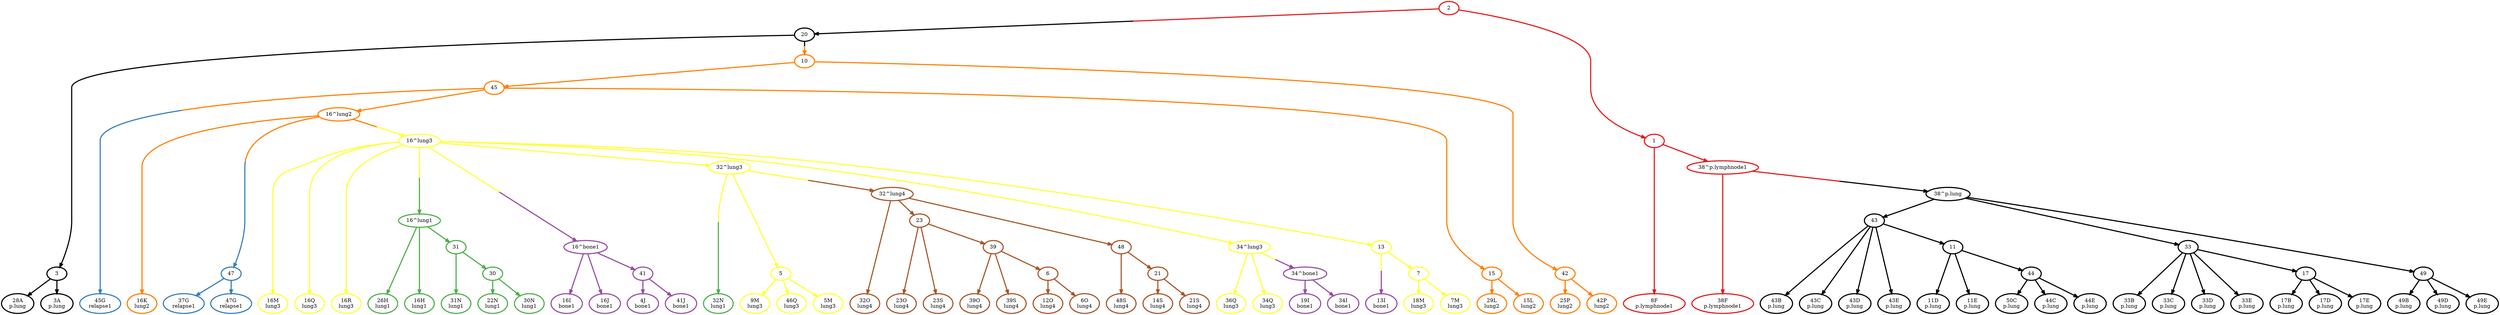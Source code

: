 digraph T {
	{
		rank=same
		0 [penwidth=3,colorscheme=set19,color=0,label="28A\np.lung"]
		1 [penwidth=3,colorscheme=set19,color=0,label="3A\np.lung"]
		2 [penwidth=3,colorscheme=set19,color=0,label="43B\np.lung"]
		3 [penwidth=3,colorscheme=set19,color=0,label="43C\np.lung"]
		4 [penwidth=3,colorscheme=set19,color=0,label="43D\np.lung"]
		5 [penwidth=3,colorscheme=set19,color=0,label="43E\np.lung"]
		6 [penwidth=3,colorscheme=set19,color=0,label="11D\np.lung"]
		7 [penwidth=3,colorscheme=set19,color=0,label="11E\np.lung"]
		8 [penwidth=3,colorscheme=set19,color=0,label="33B\np.lung"]
		9 [penwidth=3,colorscheme=set19,color=0,label="33C\np.lung"]
		10 [penwidth=3,colorscheme=set19,color=0,label="33D\np.lung"]
		11 [penwidth=3,colorscheme=set19,color=0,label="33E\np.lung"]
		12 [penwidth=3,colorscheme=set19,color=0,label="50C\np.lung"]
		13 [penwidth=3,colorscheme=set19,color=0,label="44C\np.lung"]
		14 [penwidth=3,colorscheme=set19,color=0,label="44E\np.lung"]
		15 [penwidth=3,colorscheme=set19,color=0,label="17B\np.lung"]
		16 [penwidth=3,colorscheme=set19,color=0,label="17D\np.lung"]
		17 [penwidth=3,colorscheme=set19,color=0,label="17E\np.lung"]
		18 [penwidth=3,colorscheme=set19,color=0,label="49B\np.lung"]
		19 [penwidth=3,colorscheme=set19,color=0,label="49D\np.lung"]
		20 [penwidth=3,colorscheme=set19,color=0,label="49E\np.lung"]
		21 [penwidth=3,colorscheme=set19,color=1,label="8F\np.lymphnode1"]
		22 [penwidth=3,colorscheme=set19,color=1,label="38F\np.lymphnode1"]
		23 [penwidth=3,colorscheme=set19,color=2,label="37G\nrelapse1"]
		24 [penwidth=3,colorscheme=set19,color=2,label="47G\nrelapse1"]
		25 [penwidth=3,colorscheme=set19,color=3,label="26H\nlung1"]
		26 [penwidth=3,colorscheme=set19,color=3,label="16H\nlung1"]
		27 [penwidth=3,colorscheme=set19,color=3,label="31N\nlung1"]
		28 [penwidth=3,colorscheme=set19,color=3,label="22N\nlung1"]
		29 [penwidth=3,colorscheme=set19,color=3,label="30N\nlung1"]
		30 [penwidth=3,colorscheme=set19,color=4,label="16I\nbone1"]
		31 [penwidth=3,colorscheme=set19,color=4,label="16J\nbone1"]
		32 [penwidth=3,colorscheme=set19,color=4,label="19I\nbone1"]
		33 [penwidth=3,colorscheme=set19,color=4,label="34I\nbone1"]
		34 [penwidth=3,colorscheme=set19,color=4,label="4J\nbone1"]
		35 [penwidth=3,colorscheme=set19,color=4,label="41J\nbone1"]
		36 [penwidth=3,colorscheme=set19,color=2,label="45G\nrelapse1"]
		37 [penwidth=3,colorscheme=set19,color=5,label="16K\nlung2"]
		38 [penwidth=3,colorscheme=set19,color=5,label="29L\nlung2"]
		39 [penwidth=3,colorscheme=set19,color=5,label="15L\nlung2"]
		40 [penwidth=3,colorscheme=set19,color=5,label="25P\nlung2"]
		41 [penwidth=3,colorscheme=set19,color=5,label="42P\nlung2"]
		42 [penwidth=3,colorscheme=set19,color=3,label="32N\nlung1"]
		43 [penwidth=3,colorscheme=set19,color=4,label="13I\nbone1"]
		44 [penwidth=3,colorscheme=set19,color=6,label="9M\nlung3"]
		45 [penwidth=3,colorscheme=set19,color=6,label="46Q\nlung3"]
		46 [penwidth=3,colorscheme=set19,color=6,label="5M\nlung3"]
		47 [penwidth=3,colorscheme=set19,color=6,label="18M\nlung3"]
		48 [penwidth=3,colorscheme=set19,color=6,label="7M\nlung3"]
		49 [penwidth=3,colorscheme=set19,color=6,label="16M\nlung3"]
		50 [penwidth=3,colorscheme=set19,color=6,label="16Q\nlung3"]
		51 [penwidth=3,colorscheme=set19,color=6,label="16R\nlung3"]
		52 [penwidth=3,colorscheme=set19,color=6,label="36Q\nlung3"]
		53 [penwidth=3,colorscheme=set19,color=6,label="34Q\nlung3"]
		54 [penwidth=3,colorscheme=set19,color=7,label="32O\nlung4"]
		55 [penwidth=3,colorscheme=set19,color=7,label="39O\nlung4"]
		56 [penwidth=3,colorscheme=set19,color=7,label="39S\nlung4"]
		57 [penwidth=3,colorscheme=set19,color=7,label="12O\nlung4"]
		58 [penwidth=3,colorscheme=set19,color=7,label="6O\nlung4"]
		59 [penwidth=3,colorscheme=set19,color=7,label="48S\nlung4"]
		60 [penwidth=3,colorscheme=set19,color=7,label="14S\nlung4"]
		61 [penwidth=3,colorscheme=set19,color=7,label="21S\nlung4"]
		62 [penwidth=3,colorscheme=set19,color=7,label="23O\nlung4"]
		63 [penwidth=3,colorscheme=set19,color=7,label="23S\nlung4"]
	}
	64 [penwidth=3,colorscheme=set19,color=0,label="20"]
	65 [penwidth=3,colorscheme=set19,color=0,label="3"]
	66 [penwidth=3,colorscheme=set19,color=0,label="43"]
	67 [penwidth=3,colorscheme=set19,color=0,label="11"]
	68 [penwidth=3,colorscheme=set19,color=0,label="44"]
	69 [penwidth=3,colorscheme=set19,color=0,label="38^p.lung"]
	70 [penwidth=3,colorscheme=set19,color=0,label="33"]
	71 [penwidth=3,colorscheme=set19,color=0,label="49"]
	72 [penwidth=3,colorscheme=set19,color=0,label="17"]
	73 [penwidth=3,colorscheme=set19,color=5,label="10"]
	74 [penwidth=3,colorscheme=set19,color=1,label="38^p.lymphnode1"]
	75 [penwidth=3,colorscheme=set19,color=1,label="2"]
	76 [penwidth=3,colorscheme=set19,color=1,label="1"]
	77 [penwidth=3,colorscheme=set19,color=2,label="47"]
	78 [penwidth=3,colorscheme=set19,color=3,label="16^lung1"]
	79 [penwidth=3,colorscheme=set19,color=3,label="31"]
	80 [penwidth=3,colorscheme=set19,color=3,label="30"]
	81 [penwidth=3,colorscheme=set19,color=4,label="16^bone1"]
	82 [penwidth=3,colorscheme=set19,color=4,label="41"]
	83 [penwidth=3,colorscheme=set19,color=4,label="34^bone1"]
	84 [penwidth=3,colorscheme=set19,color=5,label="16^lung2"]
	85 [penwidth=3,colorscheme=set19,color=5,label="45"]
	86 [penwidth=3,colorscheme=set19,color=5,label="42"]
	87 [penwidth=3,colorscheme=set19,color=5,label="15"]
	88 [penwidth=3,colorscheme=set19,color=6,label="16^lung3"]
	89 [penwidth=3,colorscheme=set19,color=6,label="32^lung3"]
	90 [penwidth=3,colorscheme=set19,color=6,label="34^lung3"]
	91 [penwidth=3,colorscheme=set19,color=6,label="13"]
	92 [penwidth=3,colorscheme=set19,color=6,label="5"]
	93 [penwidth=3,colorscheme=set19,color=6,label="7"]
	94 [penwidth=3,colorscheme=set19,color=7,label="32^lung4"]
	95 [penwidth=3,colorscheme=set19,color=7,label="23"]
	96 [penwidth=3,colorscheme=set19,color=7,label="48"]
	97 [penwidth=3,colorscheme=set19,color=7,label="39"]
	98 [penwidth=3,colorscheme=set19,color=7,label="6"]
	99 [penwidth=3,colorscheme=set19,color=7,label="21"]
	64 -> 65 [penwidth=3,colorscheme=set19,color="0;0.5:0"]
	64 -> 73 [penwidth=3,colorscheme=set19,color="0;0.5:5"]
	65 -> 0 [penwidth=3,colorscheme=set19,color="0;0.5:0"]
	65 -> 1 [penwidth=3,colorscheme=set19,color="0;0.5:0"]
	66 -> 67 [penwidth=3,colorscheme=set19,color="0;0.5:0"]
	66 -> 2 [penwidth=3,colorscheme=set19,color="0;0.5:0"]
	66 -> 3 [penwidth=3,colorscheme=set19,color="0;0.5:0"]
	66 -> 4 [penwidth=3,colorscheme=set19,color="0;0.5:0"]
	66 -> 5 [penwidth=3,colorscheme=set19,color="0;0.5:0"]
	67 -> 68 [penwidth=3,colorscheme=set19,color="0;0.5:0"]
	67 -> 6 [penwidth=3,colorscheme=set19,color="0;0.5:0"]
	67 -> 7 [penwidth=3,colorscheme=set19,color="0;0.5:0"]
	68 -> 12 [penwidth=3,colorscheme=set19,color="0;0.5:0"]
	68 -> 13 [penwidth=3,colorscheme=set19,color="0;0.5:0"]
	68 -> 14 [penwidth=3,colorscheme=set19,color="0;0.5:0"]
	69 -> 70 [penwidth=3,colorscheme=set19,color="0;0.5:0"]
	69 -> 66 [penwidth=3,colorscheme=set19,color="0;0.5:0"]
	69 -> 71 [penwidth=3,colorscheme=set19,color="0;0.5:0"]
	70 -> 72 [penwidth=3,colorscheme=set19,color="0;0.5:0"]
	70 -> 8 [penwidth=3,colorscheme=set19,color="0;0.5:0"]
	70 -> 9 [penwidth=3,colorscheme=set19,color="0;0.5:0"]
	70 -> 10 [penwidth=3,colorscheme=set19,color="0;0.5:0"]
	70 -> 11 [penwidth=3,colorscheme=set19,color="0;0.5:0"]
	71 -> 18 [penwidth=3,colorscheme=set19,color="0;0.5:0"]
	71 -> 19 [penwidth=3,colorscheme=set19,color="0;0.5:0"]
	71 -> 20 [penwidth=3,colorscheme=set19,color="0;0.5:0"]
	72 -> 15 [penwidth=3,colorscheme=set19,color="0;0.5:0"]
	72 -> 16 [penwidth=3,colorscheme=set19,color="0;0.5:0"]
	72 -> 17 [penwidth=3,colorscheme=set19,color="0;0.5:0"]
	73 -> 86 [penwidth=3,colorscheme=set19,color="5;0.5:5"]
	73 -> 85 [penwidth=3,colorscheme=set19,color="5;0.5:5"]
	74 -> 69 [penwidth=3,colorscheme=set19,color="1;0.5:0"]
	74 -> 22 [penwidth=3,colorscheme=set19,color="1;0.5:1"]
	75 -> 64 [penwidth=3,colorscheme=set19,color="1;0.5:0"]
	75 -> 76 [penwidth=3,colorscheme=set19,color="1;0.5:1"]
	76 -> 74 [penwidth=3,colorscheme=set19,color="1;0.5:1"]
	76 -> 21 [penwidth=3,colorscheme=set19,color="1;0.5:1"]
	77 -> 23 [penwidth=3,colorscheme=set19,color="2;0.5:2"]
	77 -> 24 [penwidth=3,colorscheme=set19,color="2;0.5:2"]
	78 -> 79 [penwidth=3,colorscheme=set19,color="3;0.5:3"]
	78 -> 25 [penwidth=3,colorscheme=set19,color="3;0.5:3"]
	78 -> 26 [penwidth=3,colorscheme=set19,color="3;0.5:3"]
	79 -> 80 [penwidth=3,colorscheme=set19,color="3;0.5:3"]
	79 -> 27 [penwidth=3,colorscheme=set19,color="3;0.5:3"]
	80 -> 28 [penwidth=3,colorscheme=set19,color="3;0.5:3"]
	80 -> 29 [penwidth=3,colorscheme=set19,color="3;0.5:3"]
	81 -> 82 [penwidth=3,colorscheme=set19,color="4;0.5:4"]
	81 -> 30 [penwidth=3,colorscheme=set19,color="4;0.5:4"]
	81 -> 31 [penwidth=3,colorscheme=set19,color="4;0.5:4"]
	82 -> 34 [penwidth=3,colorscheme=set19,color="4;0.5:4"]
	82 -> 35 [penwidth=3,colorscheme=set19,color="4;0.5:4"]
	83 -> 32 [penwidth=3,colorscheme=set19,color="4;0.5:4"]
	83 -> 33 [penwidth=3,colorscheme=set19,color="4;0.5:4"]
	84 -> 77 [penwidth=3,colorscheme=set19,color="5;0.5:2"]
	84 -> 37 [penwidth=3,colorscheme=set19,color="5;0.5:5"]
	84 -> 88 [penwidth=3,colorscheme=set19,color="5;0.5:6"]
	85 -> 36 [penwidth=3,colorscheme=set19,color="5;0.5:2"]
	85 -> 87 [penwidth=3,colorscheme=set19,color="5;0.5:5"]
	85 -> 84 [penwidth=3,colorscheme=set19,color="5;0.5:5"]
	86 -> 40 [penwidth=3,colorscheme=set19,color="5;0.5:5"]
	86 -> 41 [penwidth=3,colorscheme=set19,color="5;0.5:5"]
	87 -> 38 [penwidth=3,colorscheme=set19,color="5;0.5:5"]
	87 -> 39 [penwidth=3,colorscheme=set19,color="5;0.5:5"]
	88 -> 78 [penwidth=3,colorscheme=set19,color="6;0.5:3"]
	88 -> 81 [penwidth=3,colorscheme=set19,color="6;0.5:4"]
	88 -> 91 [penwidth=3,colorscheme=set19,color="6;0.5:6"]
	88 -> 89 [penwidth=3,colorscheme=set19,color="6;0.5:6"]
	88 -> 90 [penwidth=3,colorscheme=set19,color="6;0.5:6"]
	88 -> 49 [penwidth=3,colorscheme=set19,color="6;0.5:6"]
	88 -> 50 [penwidth=3,colorscheme=set19,color="6;0.5:6"]
	88 -> 51 [penwidth=3,colorscheme=set19,color="6;0.5:6"]
	89 -> 42 [penwidth=3,colorscheme=set19,color="6;0.5:3"]
	89 -> 92 [penwidth=3,colorscheme=set19,color="6;0.5:6"]
	89 -> 94 [penwidth=3,colorscheme=set19,color="6;0.5:7"]
	90 -> 83 [penwidth=3,colorscheme=set19,color="6;0.5:4"]
	90 -> 52 [penwidth=3,colorscheme=set19,color="6;0.5:6"]
	90 -> 53 [penwidth=3,colorscheme=set19,color="6;0.5:6"]
	91 -> 43 [penwidth=3,colorscheme=set19,color="6;0.5:4"]
	91 -> 93 [penwidth=3,colorscheme=set19,color="6;0.5:6"]
	92 -> 44 [penwidth=3,colorscheme=set19,color="6;0.5:6"]
	92 -> 45 [penwidth=3,colorscheme=set19,color="6;0.5:6"]
	92 -> 46 [penwidth=3,colorscheme=set19,color="6;0.5:6"]
	93 -> 47 [penwidth=3,colorscheme=set19,color="6;0.5:6"]
	93 -> 48 [penwidth=3,colorscheme=set19,color="6;0.5:6"]
	94 -> 95 [penwidth=3,colorscheme=set19,color="7;0.5:7"]
	94 -> 96 [penwidth=3,colorscheme=set19,color="7;0.5:7"]
	94 -> 54 [penwidth=3,colorscheme=set19,color="7;0.5:7"]
	95 -> 97 [penwidth=3,colorscheme=set19,color="7;0.5:7"]
	95 -> 62 [penwidth=3,colorscheme=set19,color="7;0.5:7"]
	95 -> 63 [penwidth=3,colorscheme=set19,color="7;0.5:7"]
	96 -> 99 [penwidth=3,colorscheme=set19,color="7;0.5:7"]
	96 -> 59 [penwidth=3,colorscheme=set19,color="7;0.5:7"]
	97 -> 98 [penwidth=3,colorscheme=set19,color="7;0.5:7"]
	97 -> 55 [penwidth=3,colorscheme=set19,color="7;0.5:7"]
	97 -> 56 [penwidth=3,colorscheme=set19,color="7;0.5:7"]
	98 -> 57 [penwidth=3,colorscheme=set19,color="7;0.5:7"]
	98 -> 58 [penwidth=3,colorscheme=set19,color="7;0.5:7"]
	99 -> 60 [penwidth=3,colorscheme=set19,color="7;0.5:7"]
	99 -> 61 [penwidth=3,colorscheme=set19,color="7;0.5:7"]
}
